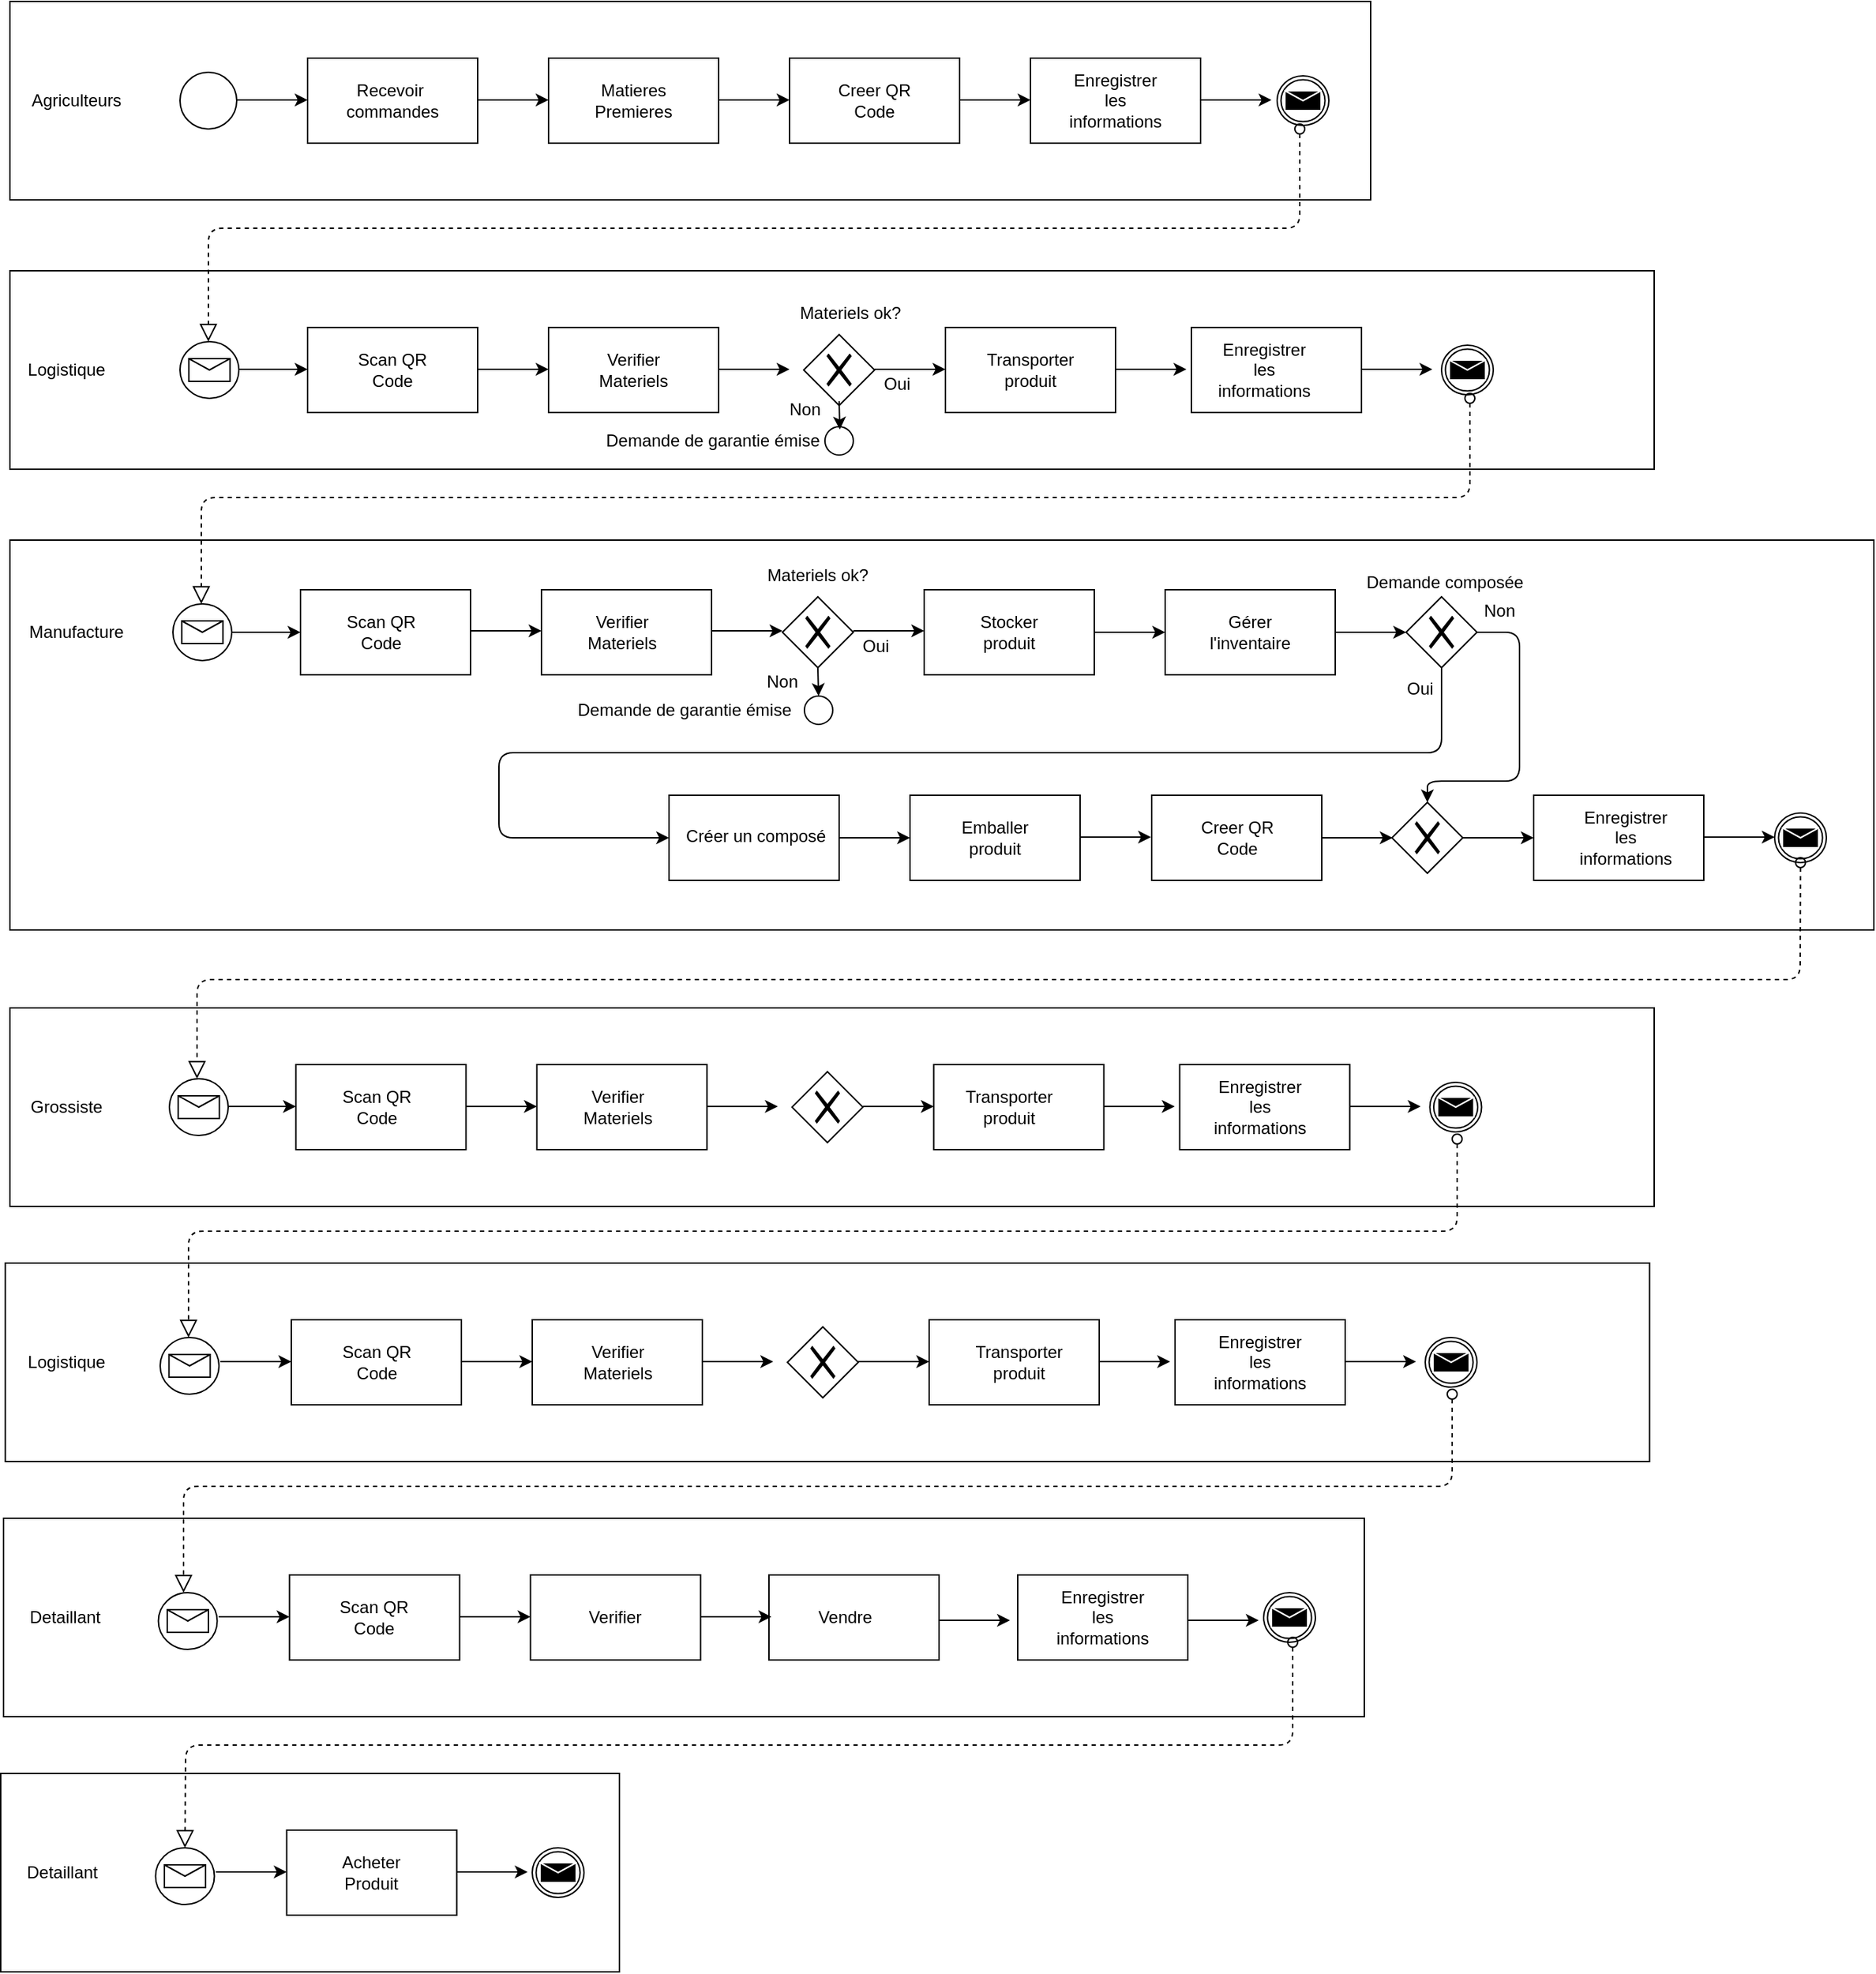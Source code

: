 <mxfile version="12.9.13" type="github">
  <diagram id="81X1mQ6UX0WzqLGWzquK" name="Page-1">
    <mxGraphModel dx="2346" dy="744" grid="1" gridSize="10" guides="1" tooltips="1" connect="1" arrows="1" fold="1" page="1" pageScale="1" pageWidth="827" pageHeight="1169" math="0" shadow="0">
      <root>
        <mxCell id="0" />
        <mxCell id="1" parent="0" />
        <mxCell id="CH9dBk8qKm8a6aNsmR89-1" value="" style="rounded=0;whiteSpace=wrap;html=1;" vertex="1" parent="1">
          <mxGeometry x="-480" y="110" width="960" height="140" as="geometry" />
        </mxCell>
        <mxCell id="CH9dBk8qKm8a6aNsmR89-2" value="" style="ellipse;whiteSpace=wrap;html=1;aspect=fixed;" vertex="1" parent="1">
          <mxGeometry x="-360" y="160" width="40" height="40" as="geometry" />
        </mxCell>
        <mxCell id="CH9dBk8qKm8a6aNsmR89-3" value="" style="rounded=0;whiteSpace=wrap;html=1;" vertex="1" parent="1">
          <mxGeometry x="-270" y="150" width="120" height="60" as="geometry" />
        </mxCell>
        <mxCell id="CH9dBk8qKm8a6aNsmR89-4" value="" style="rounded=0;whiteSpace=wrap;html=1;" vertex="1" parent="1">
          <mxGeometry x="-100" y="150" width="120" height="60" as="geometry" />
        </mxCell>
        <mxCell id="CH9dBk8qKm8a6aNsmR89-5" value="" style="rounded=0;whiteSpace=wrap;html=1;" vertex="1" parent="1">
          <mxGeometry x="70" y="150" width="120" height="60" as="geometry" />
        </mxCell>
        <mxCell id="CH9dBk8qKm8a6aNsmR89-6" value="" style="rounded=0;whiteSpace=wrap;html=1;" vertex="1" parent="1">
          <mxGeometry x="240" y="150" width="120" height="60" as="geometry" />
        </mxCell>
        <mxCell id="CH9dBk8qKm8a6aNsmR89-7" value="" style="shape=mxgraph.bpmn.shape;html=1;verticalLabelPosition=bottom;labelBackgroundColor=#ffffff;verticalAlign=top;align=center;perimeter=ellipsePerimeter;outlineConnect=0;outline=throwing;symbol=message;" vertex="1" parent="1">
          <mxGeometry x="414" y="162.5" width="36.5" height="35" as="geometry" />
        </mxCell>
        <mxCell id="CH9dBk8qKm8a6aNsmR89-8" value="" style="endArrow=classic;html=1;entryX=0;entryY=0.5;entryDx=0;entryDy=0;" edge="1" parent="1">
          <mxGeometry width="50" height="50" relative="1" as="geometry">
            <mxPoint x="-320" y="179.5" as="sourcePoint" />
            <mxPoint x="-270" y="179.5" as="targetPoint" />
          </mxGeometry>
        </mxCell>
        <mxCell id="CH9dBk8qKm8a6aNsmR89-9" value="" style="endArrow=classic;html=1;entryX=0;entryY=0.5;entryDx=0;entryDy=0;" edge="1" parent="1">
          <mxGeometry width="50" height="50" relative="1" as="geometry">
            <mxPoint x="-150" y="179.5" as="sourcePoint" />
            <mxPoint x="-100" y="179.5" as="targetPoint" />
          </mxGeometry>
        </mxCell>
        <mxCell id="CH9dBk8qKm8a6aNsmR89-10" value="" style="endArrow=classic;html=1;entryX=0;entryY=0.5;entryDx=0;entryDy=0;" edge="1" parent="1">
          <mxGeometry width="50" height="50" relative="1" as="geometry">
            <mxPoint x="20" y="179.5" as="sourcePoint" />
            <mxPoint x="70" y="179.5" as="targetPoint" />
          </mxGeometry>
        </mxCell>
        <mxCell id="CH9dBk8qKm8a6aNsmR89-12" value="" style="endArrow=classic;html=1;entryX=0;entryY=0.5;entryDx=0;entryDy=0;" edge="1" parent="1">
          <mxGeometry width="50" height="50" relative="1" as="geometry">
            <mxPoint x="190" y="179.5" as="sourcePoint" />
            <mxPoint x="240" y="179.5" as="targetPoint" />
          </mxGeometry>
        </mxCell>
        <mxCell id="CH9dBk8qKm8a6aNsmR89-13" value="" style="endArrow=classic;html=1;entryX=0;entryY=0.5;entryDx=0;entryDy=0;" edge="1" parent="1">
          <mxGeometry width="50" height="50" relative="1" as="geometry">
            <mxPoint x="360" y="179.5" as="sourcePoint" />
            <mxPoint x="410" y="179.5" as="targetPoint" />
          </mxGeometry>
        </mxCell>
        <mxCell id="CH9dBk8qKm8a6aNsmR89-16" value="" style="rounded=0;whiteSpace=wrap;html=1;" vertex="1" parent="1">
          <mxGeometry x="-480" y="300" width="1160" height="140" as="geometry" />
        </mxCell>
        <mxCell id="CH9dBk8qKm8a6aNsmR89-18" value="" style="rounded=0;whiteSpace=wrap;html=1;" vertex="1" parent="1">
          <mxGeometry x="-270" y="340" width="120" height="60" as="geometry" />
        </mxCell>
        <mxCell id="CH9dBk8qKm8a6aNsmR89-19" value="" style="rounded=0;whiteSpace=wrap;html=1;" vertex="1" parent="1">
          <mxGeometry x="-100" y="340" width="120" height="60" as="geometry" />
        </mxCell>
        <mxCell id="CH9dBk8qKm8a6aNsmR89-20" value="" style="rounded=0;whiteSpace=wrap;html=1;" vertex="1" parent="1">
          <mxGeometry x="180" y="340" width="120" height="60" as="geometry" />
        </mxCell>
        <mxCell id="CH9dBk8qKm8a6aNsmR89-21" value="" style="rounded=0;whiteSpace=wrap;html=1;" vertex="1" parent="1">
          <mxGeometry x="353.5" y="340" width="120" height="60" as="geometry" />
        </mxCell>
        <mxCell id="CH9dBk8qKm8a6aNsmR89-22" value="" style="shape=mxgraph.bpmn.shape;html=1;verticalLabelPosition=bottom;labelBackgroundColor=#ffffff;verticalAlign=top;align=center;perimeter=ellipsePerimeter;outlineConnect=0;outline=throwing;symbol=message;" vertex="1" parent="1">
          <mxGeometry x="530" y="352.5" width="36.5" height="35" as="geometry" />
        </mxCell>
        <mxCell id="CH9dBk8qKm8a6aNsmR89-23" value="" style="endArrow=classic;html=1;entryX=0;entryY=0.5;entryDx=0;entryDy=0;" edge="1" parent="1">
          <mxGeometry width="50" height="50" relative="1" as="geometry">
            <mxPoint x="-320" y="369.5" as="sourcePoint" />
            <mxPoint x="-270" y="369.5" as="targetPoint" />
          </mxGeometry>
        </mxCell>
        <mxCell id="CH9dBk8qKm8a6aNsmR89-24" value="" style="endArrow=classic;html=1;entryX=0;entryY=0.5;entryDx=0;entryDy=0;" edge="1" parent="1">
          <mxGeometry width="50" height="50" relative="1" as="geometry">
            <mxPoint x="-150" y="369.5" as="sourcePoint" />
            <mxPoint x="-100" y="369.5" as="targetPoint" />
          </mxGeometry>
        </mxCell>
        <mxCell id="CH9dBk8qKm8a6aNsmR89-25" value="" style="endArrow=classic;html=1;entryX=0;entryY=0.5;entryDx=0;entryDy=0;" edge="1" parent="1">
          <mxGeometry width="50" height="50" relative="1" as="geometry">
            <mxPoint x="20" y="369.5" as="sourcePoint" />
            <mxPoint x="70" y="369.5" as="targetPoint" />
          </mxGeometry>
        </mxCell>
        <mxCell id="CH9dBk8qKm8a6aNsmR89-26" value="" style="endArrow=classic;html=1;entryX=0;entryY=0.5;entryDx=0;entryDy=0;" edge="1" parent="1">
          <mxGeometry width="50" height="50" relative="1" as="geometry">
            <mxPoint x="130" y="369.5" as="sourcePoint" />
            <mxPoint x="180" y="369.5" as="targetPoint" />
          </mxGeometry>
        </mxCell>
        <mxCell id="CH9dBk8qKm8a6aNsmR89-27" value="" style="endArrow=classic;html=1;entryX=0;entryY=0.5;entryDx=0;entryDy=0;" edge="1" parent="1">
          <mxGeometry width="50" height="50" relative="1" as="geometry">
            <mxPoint x="300" y="369.5" as="sourcePoint" />
            <mxPoint x="350" y="369.5" as="targetPoint" />
          </mxGeometry>
        </mxCell>
        <mxCell id="CH9dBk8qKm8a6aNsmR89-29" value="" style="shape=mxgraph.bpmn.shape;html=1;verticalLabelPosition=bottom;labelBackgroundColor=#ffffff;verticalAlign=top;align=center;perimeter=rhombusPerimeter;background=gateway;outlineConnect=0;outline=none;symbol=exclusiveGw;" vertex="1" parent="1">
          <mxGeometry x="80" y="345" width="50" height="50" as="geometry" />
        </mxCell>
        <mxCell id="CH9dBk8qKm8a6aNsmR89-30" value="" style="endArrow=classic;html=1;entryX=0;entryY=0.5;entryDx=0;entryDy=0;" edge="1" parent="1">
          <mxGeometry width="50" height="50" relative="1" as="geometry">
            <mxPoint x="473.5" y="369.5" as="sourcePoint" />
            <mxPoint x="523.5" y="369.5" as="targetPoint" />
          </mxGeometry>
        </mxCell>
        <mxCell id="CH9dBk8qKm8a6aNsmR89-31" value="" style="startArrow=oval;startFill=0;startSize=7;endArrow=block;endFill=0;endSize=10;dashed=1;html=1;entryX=0.5;entryY=0;entryDx=0;entryDy=0;" edge="1" parent="1">
          <mxGeometry width="100" relative="1" as="geometry">
            <mxPoint x="430" y="200" as="sourcePoint" />
            <mxPoint x="-340" y="350" as="targetPoint" />
            <Array as="points">
              <mxPoint x="430" y="270" />
              <mxPoint x="-340" y="270" />
            </Array>
          </mxGeometry>
        </mxCell>
        <mxCell id="CH9dBk8qKm8a6aNsmR89-33" value="" style="rounded=0;whiteSpace=wrap;html=1;" vertex="1" parent="1">
          <mxGeometry x="-480" y="490" width="1315" height="275" as="geometry" />
        </mxCell>
        <mxCell id="CH9dBk8qKm8a6aNsmR89-34" value="" style="startArrow=oval;startFill=0;startSize=7;endArrow=block;endFill=0;endSize=10;dashed=1;html=1;entryX=0.5;entryY=0;entryDx=0;entryDy=0;" edge="1" parent="1">
          <mxGeometry width="100" relative="1" as="geometry">
            <mxPoint x="550" y="390" as="sourcePoint" />
            <mxPoint x="-345" y="535" as="targetPoint" />
            <Array as="points">
              <mxPoint x="550" y="460" />
              <mxPoint x="-345" y="460" />
            </Array>
          </mxGeometry>
        </mxCell>
        <mxCell id="CH9dBk8qKm8a6aNsmR89-36" value="" style="endArrow=classic;html=1;entryX=0;entryY=0.5;entryDx=0;entryDy=0;" edge="1" parent="1">
          <mxGeometry width="50" height="50" relative="1" as="geometry">
            <mxPoint x="-325" y="555" as="sourcePoint" />
            <mxPoint x="-275" y="555" as="targetPoint" />
          </mxGeometry>
        </mxCell>
        <mxCell id="CH9dBk8qKm8a6aNsmR89-37" value="" style="rounded=0;whiteSpace=wrap;html=1;" vertex="1" parent="1">
          <mxGeometry x="-275" y="525" width="120" height="60" as="geometry" />
        </mxCell>
        <mxCell id="CH9dBk8qKm8a6aNsmR89-38" value="" style="rounded=0;whiteSpace=wrap;html=1;" vertex="1" parent="1">
          <mxGeometry x="-105" y="525" width="120" height="60" as="geometry" />
        </mxCell>
        <mxCell id="CH9dBk8qKm8a6aNsmR89-39" value="" style="endArrow=classic;html=1;entryX=0;entryY=0.5;entryDx=0;entryDy=0;" edge="1" parent="1">
          <mxGeometry width="50" height="50" relative="1" as="geometry">
            <mxPoint x="-155" y="554" as="sourcePoint" />
            <mxPoint x="-105" y="554" as="targetPoint" />
          </mxGeometry>
        </mxCell>
        <mxCell id="CH9dBk8qKm8a6aNsmR89-40" value="" style="endArrow=classic;html=1;entryX=0;entryY=0.5;entryDx=0;entryDy=0;" edge="1" parent="1">
          <mxGeometry width="50" height="50" relative="1" as="geometry">
            <mxPoint x="15" y="554" as="sourcePoint" />
            <mxPoint x="65" y="554" as="targetPoint" />
          </mxGeometry>
        </mxCell>
        <mxCell id="CH9dBk8qKm8a6aNsmR89-41" value="" style="shape=mxgraph.bpmn.shape;html=1;verticalLabelPosition=bottom;labelBackgroundColor=#ffffff;verticalAlign=top;align=center;perimeter=rhombusPerimeter;background=gateway;outlineConnect=0;outline=none;symbol=exclusiveGw;" vertex="1" parent="1">
          <mxGeometry x="65" y="530" width="50" height="50" as="geometry" />
        </mxCell>
        <mxCell id="CH9dBk8qKm8a6aNsmR89-42" value="" style="endArrow=classic;html=1;entryX=0;entryY=0.5;entryDx=0;entryDy=0;" edge="1" parent="1">
          <mxGeometry width="50" height="50" relative="1" as="geometry">
            <mxPoint x="115" y="554" as="sourcePoint" />
            <mxPoint x="165" y="554" as="targetPoint" />
          </mxGeometry>
        </mxCell>
        <mxCell id="CH9dBk8qKm8a6aNsmR89-43" value="" style="rounded=0;whiteSpace=wrap;html=1;" vertex="1" parent="1">
          <mxGeometry x="165" y="525" width="120" height="60" as="geometry" />
        </mxCell>
        <mxCell id="CH9dBk8qKm8a6aNsmR89-44" value="" style="rounded=0;whiteSpace=wrap;html=1;" vertex="1" parent="1">
          <mxGeometry x="335" y="525" width="120" height="60" as="geometry" />
        </mxCell>
        <mxCell id="CH9dBk8qKm8a6aNsmR89-45" value="" style="endArrow=classic;html=1;entryX=0;entryY=0.5;entryDx=0;entryDy=0;" edge="1" parent="1">
          <mxGeometry width="50" height="50" relative="1" as="geometry">
            <mxPoint x="285" y="555" as="sourcePoint" />
            <mxPoint x="335" y="555" as="targetPoint" />
          </mxGeometry>
        </mxCell>
        <mxCell id="CH9dBk8qKm8a6aNsmR89-46" value="" style="shape=mxgraph.bpmn.shape;html=1;verticalLabelPosition=bottom;labelBackgroundColor=#ffffff;verticalAlign=top;align=center;perimeter=rhombusPerimeter;background=gateway;outlineConnect=0;outline=none;symbol=exclusiveGw;" vertex="1" parent="1">
          <mxGeometry x="505" y="530" width="50" height="50" as="geometry" />
        </mxCell>
        <mxCell id="CH9dBk8qKm8a6aNsmR89-47" value="" style="endArrow=classic;html=1;entryX=0;entryY=0.5;entryDx=0;entryDy=0;" edge="1" parent="1">
          <mxGeometry width="50" height="50" relative="1" as="geometry">
            <mxPoint x="455" y="555" as="sourcePoint" />
            <mxPoint x="505" y="555" as="targetPoint" />
          </mxGeometry>
        </mxCell>
        <mxCell id="CH9dBk8qKm8a6aNsmR89-48" value="" style="rounded=0;whiteSpace=wrap;html=1;" vertex="1" parent="1">
          <mxGeometry x="-15" y="670" width="120" height="60" as="geometry" />
        </mxCell>
        <mxCell id="CH9dBk8qKm8a6aNsmR89-49" value="" style="rounded=0;whiteSpace=wrap;html=1;" vertex="1" parent="1">
          <mxGeometry x="155" y="670" width="120" height="60" as="geometry" />
        </mxCell>
        <mxCell id="CH9dBk8qKm8a6aNsmR89-50" value="" style="rounded=0;whiteSpace=wrap;html=1;" vertex="1" parent="1">
          <mxGeometry x="325.5" y="670" width="120" height="60" as="geometry" />
        </mxCell>
        <mxCell id="CH9dBk8qKm8a6aNsmR89-51" value="" style="shape=mxgraph.bpmn.shape;html=1;verticalLabelPosition=bottom;labelBackgroundColor=#ffffff;verticalAlign=top;align=center;perimeter=rhombusPerimeter;background=gateway;outlineConnect=0;outline=none;symbol=exclusiveGw;" vertex="1" parent="1">
          <mxGeometry x="495" y="675" width="50" height="50" as="geometry" />
        </mxCell>
        <mxCell id="CH9dBk8qKm8a6aNsmR89-52" value="" style="endArrow=classic;html=1;entryX=0;entryY=0.5;entryDx=0;entryDy=0;" edge="1" parent="1">
          <mxGeometry width="50" height="50" relative="1" as="geometry">
            <mxPoint x="105" y="700" as="sourcePoint" />
            <mxPoint x="155" y="700" as="targetPoint" />
          </mxGeometry>
        </mxCell>
        <mxCell id="CH9dBk8qKm8a6aNsmR89-53" value="" style="endArrow=classic;html=1;entryX=0;entryY=0.5;entryDx=0;entryDy=0;" edge="1" parent="1">
          <mxGeometry width="50" height="50" relative="1" as="geometry">
            <mxPoint x="275" y="699.5" as="sourcePoint" />
            <mxPoint x="325" y="699.5" as="targetPoint" />
          </mxGeometry>
        </mxCell>
        <mxCell id="CH9dBk8qKm8a6aNsmR89-54" value="" style="endArrow=classic;html=1;entryX=0;entryY=0.5;entryDx=0;entryDy=0;" edge="1" parent="1">
          <mxGeometry width="50" height="50" relative="1" as="geometry">
            <mxPoint x="445.5" y="700" as="sourcePoint" />
            <mxPoint x="495.5" y="700" as="targetPoint" />
          </mxGeometry>
        </mxCell>
        <mxCell id="CH9dBk8qKm8a6aNsmR89-55" value="" style="endArrow=classic;html=1;entryX=0;entryY=0.5;entryDx=0;entryDy=0;" edge="1" parent="1">
          <mxGeometry width="50" height="50" relative="1" as="geometry">
            <mxPoint x="545" y="700" as="sourcePoint" />
            <mxPoint x="595" y="700" as="targetPoint" />
          </mxGeometry>
        </mxCell>
        <mxCell id="CH9dBk8qKm8a6aNsmR89-56" value="" style="rounded=0;whiteSpace=wrap;html=1;" vertex="1" parent="1">
          <mxGeometry x="595" y="670" width="120" height="60" as="geometry" />
        </mxCell>
        <mxCell id="CH9dBk8qKm8a6aNsmR89-57" value="" style="shape=mxgraph.bpmn.shape;html=1;verticalLabelPosition=bottom;labelBackgroundColor=#ffffff;verticalAlign=top;align=center;perimeter=ellipsePerimeter;outlineConnect=0;outline=throwing;symbol=message;" vertex="1" parent="1">
          <mxGeometry x="765" y="682.5" width="36.5" height="35" as="geometry" />
        </mxCell>
        <mxCell id="CH9dBk8qKm8a6aNsmR89-61" value="" style="endArrow=classic;html=1;entryX=0;entryY=0.5;entryDx=0;entryDy=0;" edge="1" parent="1">
          <mxGeometry width="50" height="50" relative="1" as="geometry">
            <mxPoint x="715" y="699.5" as="sourcePoint" />
            <mxPoint x="765" y="699.5" as="targetPoint" />
          </mxGeometry>
        </mxCell>
        <mxCell id="CH9dBk8qKm8a6aNsmR89-63" value="" style="endArrow=classic;html=1;exitX=0.5;exitY=1;exitDx=0;exitDy=0;entryX=0;entryY=0.5;entryDx=0;entryDy=0;" edge="1" parent="1" source="CH9dBk8qKm8a6aNsmR89-46" target="CH9dBk8qKm8a6aNsmR89-48">
          <mxGeometry width="50" height="50" relative="1" as="geometry">
            <mxPoint x="235" y="652.5" as="sourcePoint" />
            <mxPoint x="285" y="602.5" as="targetPoint" />
            <Array as="points">
              <mxPoint x="530" y="640" />
              <mxPoint x="-135" y="640" />
              <mxPoint x="-135" y="700" />
            </Array>
          </mxGeometry>
        </mxCell>
        <mxCell id="CH9dBk8qKm8a6aNsmR89-64" value="" style="endArrow=classic;html=1;entryX=0.5;entryY=0;entryDx=0;entryDy=0;" edge="1" parent="1" target="CH9dBk8qKm8a6aNsmR89-51">
          <mxGeometry width="50" height="50" relative="1" as="geometry">
            <mxPoint x="555" y="555" as="sourcePoint" />
            <mxPoint x="605" y="505" as="targetPoint" />
            <Array as="points">
              <mxPoint x="585" y="555" />
              <mxPoint x="585" y="660" />
              <mxPoint x="520" y="660" />
            </Array>
          </mxGeometry>
        </mxCell>
        <mxCell id="CH9dBk8qKm8a6aNsmR89-79" value="" style="rounded=0;whiteSpace=wrap;html=1;" vertex="1" parent="1">
          <mxGeometry x="-480" y="820" width="1160" height="140" as="geometry" />
        </mxCell>
        <mxCell id="CH9dBk8qKm8a6aNsmR89-108" style="edgeStyle=orthogonalEdgeStyle;rounded=0;orthogonalLoop=1;jettySize=auto;html=1;" edge="1" parent="1">
          <mxGeometry relative="1" as="geometry">
            <mxPoint x="-348.25" y="870" as="targetPoint" />
            <mxPoint x="-348.25" y="870" as="sourcePoint" />
          </mxGeometry>
        </mxCell>
        <mxCell id="CH9dBk8qKm8a6aNsmR89-81" value="" style="rounded=0;whiteSpace=wrap;html=1;" vertex="1" parent="1">
          <mxGeometry x="-278.25" y="860" width="120" height="60" as="geometry" />
        </mxCell>
        <mxCell id="CH9dBk8qKm8a6aNsmR89-82" value="" style="rounded=0;whiteSpace=wrap;html=1;" vertex="1" parent="1">
          <mxGeometry x="-108.25" y="860" width="120" height="60" as="geometry" />
        </mxCell>
        <mxCell id="CH9dBk8qKm8a6aNsmR89-83" value="" style="rounded=0;whiteSpace=wrap;html=1;" vertex="1" parent="1">
          <mxGeometry x="171.75" y="860" width="120" height="60" as="geometry" />
        </mxCell>
        <mxCell id="CH9dBk8qKm8a6aNsmR89-84" value="" style="rounded=0;whiteSpace=wrap;html=1;" vertex="1" parent="1">
          <mxGeometry x="345.25" y="860" width="120" height="60" as="geometry" />
        </mxCell>
        <mxCell id="CH9dBk8qKm8a6aNsmR89-85" value="" style="shape=mxgraph.bpmn.shape;html=1;verticalLabelPosition=bottom;labelBackgroundColor=#ffffff;verticalAlign=top;align=center;perimeter=ellipsePerimeter;outlineConnect=0;outline=throwing;symbol=message;" vertex="1" parent="1">
          <mxGeometry x="521.75" y="872.5" width="36.5" height="35" as="geometry" />
        </mxCell>
        <mxCell id="CH9dBk8qKm8a6aNsmR89-86" value="" style="endArrow=classic;html=1;entryX=0;entryY=0.5;entryDx=0;entryDy=0;" edge="1" parent="1">
          <mxGeometry width="50" height="50" relative="1" as="geometry">
            <mxPoint x="-328.25" y="889.5" as="sourcePoint" />
            <mxPoint x="-278.25" y="889.5" as="targetPoint" />
          </mxGeometry>
        </mxCell>
        <mxCell id="CH9dBk8qKm8a6aNsmR89-87" value="" style="endArrow=classic;html=1;entryX=0;entryY=0.5;entryDx=0;entryDy=0;" edge="1" parent="1">
          <mxGeometry width="50" height="50" relative="1" as="geometry">
            <mxPoint x="-158.25" y="889.5" as="sourcePoint" />
            <mxPoint x="-108.25" y="889.5" as="targetPoint" />
          </mxGeometry>
        </mxCell>
        <mxCell id="CH9dBk8qKm8a6aNsmR89-88" value="" style="endArrow=classic;html=1;entryX=0;entryY=0.5;entryDx=0;entryDy=0;" edge="1" parent="1">
          <mxGeometry width="50" height="50" relative="1" as="geometry">
            <mxPoint x="11.75" y="889.5" as="sourcePoint" />
            <mxPoint x="61.75" y="889.5" as="targetPoint" />
          </mxGeometry>
        </mxCell>
        <mxCell id="CH9dBk8qKm8a6aNsmR89-89" value="" style="endArrow=classic;html=1;entryX=0;entryY=0.5;entryDx=0;entryDy=0;" edge="1" parent="1">
          <mxGeometry width="50" height="50" relative="1" as="geometry">
            <mxPoint x="121.75" y="889.5" as="sourcePoint" />
            <mxPoint x="171.75" y="889.5" as="targetPoint" />
          </mxGeometry>
        </mxCell>
        <mxCell id="CH9dBk8qKm8a6aNsmR89-90" value="" style="endArrow=classic;html=1;entryX=0;entryY=0.5;entryDx=0;entryDy=0;" edge="1" parent="1">
          <mxGeometry width="50" height="50" relative="1" as="geometry">
            <mxPoint x="291.75" y="889.5" as="sourcePoint" />
            <mxPoint x="341.75" y="889.5" as="targetPoint" />
          </mxGeometry>
        </mxCell>
        <mxCell id="CH9dBk8qKm8a6aNsmR89-91" value="" style="shape=mxgraph.bpmn.shape;html=1;verticalLabelPosition=bottom;labelBackgroundColor=#ffffff;verticalAlign=top;align=center;perimeter=rhombusPerimeter;background=gateway;outlineConnect=0;outline=none;symbol=exclusiveGw;" vertex="1" parent="1">
          <mxGeometry x="71.75" y="865" width="50" height="50" as="geometry" />
        </mxCell>
        <mxCell id="CH9dBk8qKm8a6aNsmR89-92" value="" style="endArrow=classic;html=1;entryX=0;entryY=0.5;entryDx=0;entryDy=0;" edge="1" parent="1">
          <mxGeometry width="50" height="50" relative="1" as="geometry">
            <mxPoint x="465.25" y="889.5" as="sourcePoint" />
            <mxPoint x="515.25" y="889.5" as="targetPoint" />
          </mxGeometry>
        </mxCell>
        <mxCell id="CH9dBk8qKm8a6aNsmR89-93" value="" style="startArrow=oval;startFill=0;startSize=7;endArrow=block;endFill=0;endSize=10;dashed=1;html=1;exitX=0.5;exitY=1;exitDx=0;exitDy=0;" edge="1" parent="1" source="CH9dBk8qKm8a6aNsmR89-57">
          <mxGeometry width="100" relative="1" as="geometry">
            <mxPoint x="790" y="747.5" as="sourcePoint" />
            <mxPoint x="-348" y="870" as="targetPoint" />
            <Array as="points">
              <mxPoint x="783" y="800" />
              <mxPoint x="-348" y="800" />
            </Array>
          </mxGeometry>
        </mxCell>
        <mxCell id="CH9dBk8qKm8a6aNsmR89-94" value="" style="rounded=0;whiteSpace=wrap;html=1;" vertex="1" parent="1">
          <mxGeometry x="-483.25" y="1000" width="1160" height="140" as="geometry" />
        </mxCell>
        <mxCell id="CH9dBk8qKm8a6aNsmR89-96" value="" style="rounded=0;whiteSpace=wrap;html=1;" vertex="1" parent="1">
          <mxGeometry x="-281.5" y="1040" width="120" height="60" as="geometry" />
        </mxCell>
        <mxCell id="CH9dBk8qKm8a6aNsmR89-97" value="" style="rounded=0;whiteSpace=wrap;html=1;" vertex="1" parent="1">
          <mxGeometry x="-111.5" y="1040" width="120" height="60" as="geometry" />
        </mxCell>
        <mxCell id="CH9dBk8qKm8a6aNsmR89-98" value="" style="rounded=0;whiteSpace=wrap;html=1;" vertex="1" parent="1">
          <mxGeometry x="168.5" y="1040" width="120" height="60" as="geometry" />
        </mxCell>
        <mxCell id="CH9dBk8qKm8a6aNsmR89-99" value="" style="rounded=0;whiteSpace=wrap;html=1;" vertex="1" parent="1">
          <mxGeometry x="342" y="1040" width="120" height="60" as="geometry" />
        </mxCell>
        <mxCell id="CH9dBk8qKm8a6aNsmR89-100" value="" style="shape=mxgraph.bpmn.shape;html=1;verticalLabelPosition=bottom;labelBackgroundColor=#ffffff;verticalAlign=top;align=center;perimeter=ellipsePerimeter;outlineConnect=0;outline=throwing;symbol=message;" vertex="1" parent="1">
          <mxGeometry x="518.5" y="1052.5" width="36.5" height="35" as="geometry" />
        </mxCell>
        <mxCell id="CH9dBk8qKm8a6aNsmR89-101" value="" style="endArrow=classic;html=1;entryX=0;entryY=0.5;entryDx=0;entryDy=0;" edge="1" parent="1">
          <mxGeometry width="50" height="50" relative="1" as="geometry">
            <mxPoint x="-331.5" y="1069.5" as="sourcePoint" />
            <mxPoint x="-281.5" y="1069.5" as="targetPoint" />
          </mxGeometry>
        </mxCell>
        <mxCell id="CH9dBk8qKm8a6aNsmR89-102" value="" style="endArrow=classic;html=1;entryX=0;entryY=0.5;entryDx=0;entryDy=0;" edge="1" parent="1">
          <mxGeometry width="50" height="50" relative="1" as="geometry">
            <mxPoint x="-161.5" y="1069.5" as="sourcePoint" />
            <mxPoint x="-111.5" y="1069.5" as="targetPoint" />
          </mxGeometry>
        </mxCell>
        <mxCell id="CH9dBk8qKm8a6aNsmR89-103" value="" style="endArrow=classic;html=1;entryX=0;entryY=0.5;entryDx=0;entryDy=0;" edge="1" parent="1">
          <mxGeometry width="50" height="50" relative="1" as="geometry">
            <mxPoint x="8.5" y="1069.5" as="sourcePoint" />
            <mxPoint x="58.5" y="1069.5" as="targetPoint" />
          </mxGeometry>
        </mxCell>
        <mxCell id="CH9dBk8qKm8a6aNsmR89-104" value="" style="endArrow=classic;html=1;entryX=0;entryY=0.5;entryDx=0;entryDy=0;" edge="1" parent="1">
          <mxGeometry width="50" height="50" relative="1" as="geometry">
            <mxPoint x="118.5" y="1069.5" as="sourcePoint" />
            <mxPoint x="168.5" y="1069.5" as="targetPoint" />
          </mxGeometry>
        </mxCell>
        <mxCell id="CH9dBk8qKm8a6aNsmR89-105" value="" style="endArrow=classic;html=1;entryX=0;entryY=0.5;entryDx=0;entryDy=0;" edge="1" parent="1">
          <mxGeometry width="50" height="50" relative="1" as="geometry">
            <mxPoint x="288.5" y="1069.5" as="sourcePoint" />
            <mxPoint x="338.5" y="1069.5" as="targetPoint" />
          </mxGeometry>
        </mxCell>
        <mxCell id="CH9dBk8qKm8a6aNsmR89-106" value="" style="shape=mxgraph.bpmn.shape;html=1;verticalLabelPosition=bottom;labelBackgroundColor=#ffffff;verticalAlign=top;align=center;perimeter=rhombusPerimeter;background=gateway;outlineConnect=0;outline=none;symbol=exclusiveGw;" vertex="1" parent="1">
          <mxGeometry x="68.5" y="1045" width="50" height="50" as="geometry" />
        </mxCell>
        <mxCell id="CH9dBk8qKm8a6aNsmR89-107" value="" style="endArrow=classic;html=1;entryX=0;entryY=0.5;entryDx=0;entryDy=0;" edge="1" parent="1">
          <mxGeometry width="50" height="50" relative="1" as="geometry">
            <mxPoint x="462" y="1069.5" as="sourcePoint" />
            <mxPoint x="512" y="1069.5" as="targetPoint" />
          </mxGeometry>
        </mxCell>
        <mxCell id="CH9dBk8qKm8a6aNsmR89-109" value="" style="startArrow=oval;startFill=0;startSize=7;endArrow=block;endFill=0;endSize=10;dashed=1;html=1;entryX=0.5;entryY=0;entryDx=0;entryDy=0;" edge="1" parent="1">
          <mxGeometry width="100" relative="1" as="geometry">
            <mxPoint x="541" y="912.5" as="sourcePoint" />
            <mxPoint x="-354" y="1052.5" as="targetPoint" />
            <Array as="points">
              <mxPoint x="541" y="977.5" />
              <mxPoint x="-354" y="977.5" />
            </Array>
          </mxGeometry>
        </mxCell>
        <mxCell id="CH9dBk8qKm8a6aNsmR89-110" value="Recevoir&amp;nbsp; commandes" style="text;html=1;strokeColor=none;fillColor=none;align=center;verticalAlign=middle;whiteSpace=wrap;rounded=0;" vertex="1" parent="1">
          <mxGeometry x="-230" y="170" width="40" height="20" as="geometry" />
        </mxCell>
        <mxCell id="CH9dBk8qKm8a6aNsmR89-112" value="Matieres Premieres" style="text;html=1;strokeColor=none;fillColor=none;align=center;verticalAlign=middle;whiteSpace=wrap;rounded=0;" vertex="1" parent="1">
          <mxGeometry x="-60" y="170" width="40" height="20" as="geometry" />
        </mxCell>
        <mxCell id="CH9dBk8qKm8a6aNsmR89-113" value="Creer QR Code" style="text;html=1;strokeColor=none;fillColor=none;align=center;verticalAlign=middle;whiteSpace=wrap;rounded=0;" vertex="1" parent="1">
          <mxGeometry x="100" y="170" width="60" height="20" as="geometry" />
        </mxCell>
        <mxCell id="CH9dBk8qKm8a6aNsmR89-114" value="Enregistrer les informations" style="text;html=1;strokeColor=none;fillColor=none;align=center;verticalAlign=middle;whiteSpace=wrap;rounded=0;" vertex="1" parent="1">
          <mxGeometry x="270" y="170" width="60" height="20" as="geometry" />
        </mxCell>
        <mxCell id="CH9dBk8qKm8a6aNsmR89-115" value="Agriculteurs" style="text;html=1;strokeColor=none;fillColor=none;align=center;verticalAlign=middle;whiteSpace=wrap;rounded=0;" vertex="1" parent="1">
          <mxGeometry x="-453" y="170" width="40" height="20" as="geometry" />
        </mxCell>
        <mxCell id="CH9dBk8qKm8a6aNsmR89-116" value="Logistique" style="text;html=1;strokeColor=none;fillColor=none;align=center;verticalAlign=middle;whiteSpace=wrap;rounded=0;" vertex="1" parent="1">
          <mxGeometry x="-460" y="360" width="40" height="20" as="geometry" />
        </mxCell>
        <mxCell id="CH9dBk8qKm8a6aNsmR89-117" value="Manufacture" style="text;html=1;strokeColor=none;fillColor=none;align=center;verticalAlign=middle;whiteSpace=wrap;rounded=0;" vertex="1" parent="1">
          <mxGeometry x="-453.5" y="545" width="40" height="20" as="geometry" />
        </mxCell>
        <mxCell id="CH9dBk8qKm8a6aNsmR89-118" value="Grossiste" style="text;html=1;strokeColor=none;fillColor=none;align=center;verticalAlign=middle;whiteSpace=wrap;rounded=0;" vertex="1" parent="1">
          <mxGeometry x="-460" y="880" width="40" height="20" as="geometry" />
        </mxCell>
        <mxCell id="CH9dBk8qKm8a6aNsmR89-119" value="Logistique" style="text;html=1;strokeColor=none;fillColor=none;align=center;verticalAlign=middle;whiteSpace=wrap;rounded=0;" vertex="1" parent="1">
          <mxGeometry x="-460" y="1060" width="40" height="20" as="geometry" />
        </mxCell>
        <mxCell id="CH9dBk8qKm8a6aNsmR89-120" value="Scan QR Code" style="text;html=1;strokeColor=none;fillColor=none;align=center;verticalAlign=middle;whiteSpace=wrap;rounded=0;" vertex="1" parent="1">
          <mxGeometry x="-240" y="360" width="60" height="20" as="geometry" />
        </mxCell>
        <mxCell id="CH9dBk8qKm8a6aNsmR89-121" value="Verifier Materiels" style="text;html=1;strokeColor=none;fillColor=none;align=center;verticalAlign=middle;whiteSpace=wrap;rounded=0;" vertex="1" parent="1">
          <mxGeometry x="-60" y="360" width="40" height="20" as="geometry" />
        </mxCell>
        <mxCell id="CH9dBk8qKm8a6aNsmR89-122" value="Transporter produit" style="text;html=1;strokeColor=none;fillColor=none;align=center;verticalAlign=middle;whiteSpace=wrap;rounded=0;" vertex="1" parent="1">
          <mxGeometry x="220" y="360" width="40" height="20" as="geometry" />
        </mxCell>
        <mxCell id="CH9dBk8qKm8a6aNsmR89-123" value="Enregistrer les informations" style="text;html=1;strokeColor=none;fillColor=none;align=center;verticalAlign=middle;whiteSpace=wrap;rounded=0;" vertex="1" parent="1">
          <mxGeometry x="375.25" y="360" width="60" height="20" as="geometry" />
        </mxCell>
        <mxCell id="CH9dBk8qKm8a6aNsmR89-124" value="Scan QR Code" style="text;html=1;strokeColor=none;fillColor=none;align=center;verticalAlign=middle;whiteSpace=wrap;rounded=0;" vertex="1" parent="1">
          <mxGeometry x="-248.25" y="545" width="60" height="20" as="geometry" />
        </mxCell>
        <mxCell id="CH9dBk8qKm8a6aNsmR89-125" value="Verifier Materiels" style="text;html=1;strokeColor=none;fillColor=none;align=center;verticalAlign=middle;whiteSpace=wrap;rounded=0;" vertex="1" parent="1">
          <mxGeometry x="-68.25" y="545" width="40" height="20" as="geometry" />
        </mxCell>
        <mxCell id="CH9dBk8qKm8a6aNsmR89-126" value="Creer QR Code" style="text;html=1;strokeColor=none;fillColor=none;align=center;verticalAlign=middle;whiteSpace=wrap;rounded=0;" vertex="1" parent="1">
          <mxGeometry x="355.5" y="690" width="60" height="20" as="geometry" />
        </mxCell>
        <mxCell id="CH9dBk8qKm8a6aNsmR89-127" value="Enregistrer les informations" style="text;html=1;strokeColor=none;fillColor=none;align=center;verticalAlign=middle;whiteSpace=wrap;rounded=0;" vertex="1" parent="1">
          <mxGeometry x="630" y="690" width="60" height="20" as="geometry" />
        </mxCell>
        <mxCell id="CH9dBk8qKm8a6aNsmR89-128" value="Créer un composé" style="text;whiteSpace=wrap;html=1;" vertex="1" parent="1">
          <mxGeometry x="-5" y="685" width="120" height="30" as="geometry" />
        </mxCell>
        <mxCell id="CH9dBk8qKm8a6aNsmR89-129" value="Gérer l&#39;inventaire" style="text;html=1;strokeColor=none;fillColor=none;align=center;verticalAlign=middle;whiteSpace=wrap;rounded=0;" vertex="1" parent="1">
          <mxGeometry x="365" y="545" width="60" height="20" as="geometry" />
        </mxCell>
        <mxCell id="CH9dBk8qKm8a6aNsmR89-130" value="Stocker produit" style="text;html=1;strokeColor=none;fillColor=none;align=center;verticalAlign=middle;whiteSpace=wrap;rounded=0;" vertex="1" parent="1">
          <mxGeometry x="195" y="545" width="60" height="20" as="geometry" />
        </mxCell>
        <mxCell id="CH9dBk8qKm8a6aNsmR89-131" value="Emballer produit" style="text;html=1;strokeColor=none;fillColor=none;align=center;verticalAlign=middle;whiteSpace=wrap;rounded=0;" vertex="1" parent="1">
          <mxGeometry x="185" y="690" width="60" height="20" as="geometry" />
        </mxCell>
        <mxCell id="CH9dBk8qKm8a6aNsmR89-132" value="Scan QR Code" style="text;html=1;strokeColor=none;fillColor=none;align=center;verticalAlign=middle;whiteSpace=wrap;rounded=0;" vertex="1" parent="1">
          <mxGeometry x="-251.5" y="880" width="60" height="20" as="geometry" />
        </mxCell>
        <mxCell id="CH9dBk8qKm8a6aNsmR89-133" value="Scan QR Code" style="text;html=1;strokeColor=none;fillColor=none;align=center;verticalAlign=middle;whiteSpace=wrap;rounded=0;" vertex="1" parent="1">
          <mxGeometry x="-251.5" y="1060" width="60" height="20" as="geometry" />
        </mxCell>
        <mxCell id="CH9dBk8qKm8a6aNsmR89-134" value="Verifier Materiels" style="text;html=1;strokeColor=none;fillColor=none;align=center;verticalAlign=middle;whiteSpace=wrap;rounded=0;" vertex="1" parent="1">
          <mxGeometry x="-71.5" y="880" width="40" height="20" as="geometry" />
        </mxCell>
        <mxCell id="CH9dBk8qKm8a6aNsmR89-135" value="Verifier Materiels" style="text;html=1;strokeColor=none;fillColor=none;align=center;verticalAlign=middle;whiteSpace=wrap;rounded=0;" vertex="1" parent="1">
          <mxGeometry x="-71.5" y="1060" width="40" height="20" as="geometry" />
        </mxCell>
        <mxCell id="CH9dBk8qKm8a6aNsmR89-136" value="Transporter produit" style="text;html=1;strokeColor=none;fillColor=none;align=center;verticalAlign=middle;whiteSpace=wrap;rounded=0;" vertex="1" parent="1">
          <mxGeometry x="205" y="880" width="40" height="20" as="geometry" />
        </mxCell>
        <mxCell id="CH9dBk8qKm8a6aNsmR89-137" value="Transporter produit" style="text;html=1;strokeColor=none;fillColor=none;align=center;verticalAlign=middle;whiteSpace=wrap;rounded=0;" vertex="1" parent="1">
          <mxGeometry x="211.75" y="1060" width="40" height="20" as="geometry" />
        </mxCell>
        <mxCell id="CH9dBk8qKm8a6aNsmR89-138" value="Enregistrer les informations" style="text;html=1;strokeColor=none;fillColor=none;align=center;verticalAlign=middle;whiteSpace=wrap;rounded=0;" vertex="1" parent="1">
          <mxGeometry x="372" y="880" width="60" height="20" as="geometry" />
        </mxCell>
        <mxCell id="CH9dBk8qKm8a6aNsmR89-139" value="Enregistrer les informations" style="text;html=1;strokeColor=none;fillColor=none;align=center;verticalAlign=middle;whiteSpace=wrap;rounded=0;" vertex="1" parent="1">
          <mxGeometry x="372" y="1060" width="60" height="20" as="geometry" />
        </mxCell>
        <mxCell id="CH9dBk8qKm8a6aNsmR89-140" value="" style="shape=mxgraph.bpmn.shape;html=1;verticalLabelPosition=bottom;labelBackgroundColor=#ffffff;verticalAlign=top;align=center;perimeter=ellipsePerimeter;outlineConnect=0;outline=standard;symbol=message;" vertex="1" parent="1">
          <mxGeometry x="-365" y="535" width="41.5" height="40" as="geometry" />
        </mxCell>
        <mxCell id="CH9dBk8qKm8a6aNsmR89-141" value="" style="shape=mxgraph.bpmn.shape;html=1;verticalLabelPosition=bottom;labelBackgroundColor=#ffffff;verticalAlign=top;align=center;perimeter=ellipsePerimeter;outlineConnect=0;outline=standard;symbol=message;" vertex="1" parent="1">
          <mxGeometry x="-360" y="350" width="41.5" height="40" as="geometry" />
        </mxCell>
        <mxCell id="CH9dBk8qKm8a6aNsmR89-142" value="" style="shape=mxgraph.bpmn.shape;html=1;verticalLabelPosition=bottom;labelBackgroundColor=#ffffff;verticalAlign=top;align=center;perimeter=ellipsePerimeter;outlineConnect=0;outline=standard;symbol=message;" vertex="1" parent="1">
          <mxGeometry x="-367.5" y="870" width="41.5" height="40" as="geometry" />
        </mxCell>
        <mxCell id="CH9dBk8qKm8a6aNsmR89-143" value="" style="shape=mxgraph.bpmn.shape;html=1;verticalLabelPosition=bottom;labelBackgroundColor=#ffffff;verticalAlign=top;align=center;perimeter=ellipsePerimeter;outlineConnect=0;outline=standard;symbol=message;" vertex="1" parent="1">
          <mxGeometry x="-374" y="1052.5" width="41.5" height="40" as="geometry" />
        </mxCell>
        <mxCell id="CH9dBk8qKm8a6aNsmR89-144" value="Materiels ok?" style="text;html=1;strokeColor=none;fillColor=none;align=center;verticalAlign=middle;whiteSpace=wrap;rounded=0;" vertex="1" parent="1">
          <mxGeometry x="49.25" y="505" width="81.5" height="20" as="geometry" />
        </mxCell>
        <mxCell id="CH9dBk8qKm8a6aNsmR89-146" value="Oui" style="text;html=1;strokeColor=none;fillColor=none;align=center;verticalAlign=middle;whiteSpace=wrap;rounded=0;" vertex="1" parent="1">
          <mxGeometry x="90.25" y="555" width="81.5" height="20" as="geometry" />
        </mxCell>
        <mxCell id="CH9dBk8qKm8a6aNsmR89-149" value="" style="endArrow=classic;html=1;entryX=0.5;entryY=0;entryDx=0;entryDy=0;exitX=0.5;exitY=1;exitDx=0;exitDy=0;" edge="1" parent="1" source="CH9dBk8qKm8a6aNsmR89-41" target="CH9dBk8qKm8a6aNsmR89-150">
          <mxGeometry width="50" height="50" relative="1" as="geometry">
            <mxPoint x="80.75" y="585" as="sourcePoint" />
            <mxPoint x="130.75" y="585" as="targetPoint" />
          </mxGeometry>
        </mxCell>
        <mxCell id="CH9dBk8qKm8a6aNsmR89-150" value="" style="ellipse;whiteSpace=wrap;html=1;aspect=fixed;" vertex="1" parent="1">
          <mxGeometry x="80.5" y="600" width="20" height="20" as="geometry" />
        </mxCell>
        <mxCell id="CH9dBk8qKm8a6aNsmR89-151" value="Non" style="text;html=1;strokeColor=none;fillColor=none;align=center;verticalAlign=middle;whiteSpace=wrap;rounded=0;" vertex="1" parent="1">
          <mxGeometry x="23.5" y="580" width="81.5" height="20" as="geometry" />
        </mxCell>
        <mxCell id="CH9dBk8qKm8a6aNsmR89-152" value="Oui" style="text;html=1;strokeColor=none;fillColor=none;align=center;verticalAlign=middle;whiteSpace=wrap;rounded=0;" vertex="1" parent="1">
          <mxGeometry x="473.5" y="585" width="81.5" height="20" as="geometry" />
        </mxCell>
        <mxCell id="CH9dBk8qKm8a6aNsmR89-153" value="Non" style="text;html=1;strokeColor=none;fillColor=none;align=center;verticalAlign=middle;whiteSpace=wrap;rounded=0;" vertex="1" parent="1">
          <mxGeometry x="530" y="530" width="81.5" height="20" as="geometry" />
        </mxCell>
        <mxCell id="CH9dBk8qKm8a6aNsmR89-154" value="Materiels ok?" style="text;html=1;strokeColor=none;fillColor=none;align=center;verticalAlign=middle;whiteSpace=wrap;rounded=0;" vertex="1" parent="1">
          <mxGeometry x="71.75" y="320" width="81.5" height="20" as="geometry" />
        </mxCell>
        <mxCell id="CH9dBk8qKm8a6aNsmR89-155" value="" style="ellipse;whiteSpace=wrap;html=1;aspect=fixed;" vertex="1" parent="1">
          <mxGeometry x="95" y="410" width="20" height="20" as="geometry" />
        </mxCell>
        <mxCell id="CH9dBk8qKm8a6aNsmR89-160" value="" style="endArrow=classic;html=1;entryX=0.5;entryY=0;entryDx=0;entryDy=0;exitX=0.5;exitY=1;exitDx=0;exitDy=0;" edge="1" parent="1">
          <mxGeometry width="50" height="50" relative="1" as="geometry">
            <mxPoint x="105" y="392" as="sourcePoint" />
            <mxPoint x="105.5" y="412" as="targetPoint" />
          </mxGeometry>
        </mxCell>
        <mxCell id="CH9dBk8qKm8a6aNsmR89-161" value="Non" style="text;html=1;strokeColor=none;fillColor=none;align=center;verticalAlign=middle;whiteSpace=wrap;rounded=0;" vertex="1" parent="1">
          <mxGeometry x="40.25" y="387.5" width="81.5" height="20" as="geometry" />
        </mxCell>
        <mxCell id="CH9dBk8qKm8a6aNsmR89-162" value="Oui" style="text;html=1;strokeColor=none;fillColor=none;align=center;verticalAlign=middle;whiteSpace=wrap;rounded=0;" vertex="1" parent="1">
          <mxGeometry x="104.5" y="370" width="81.5" height="20" as="geometry" />
        </mxCell>
        <mxCell id="CH9dBk8qKm8a6aNsmR89-163" value="Demande composée" style="text;html=1;strokeColor=none;fillColor=none;align=center;verticalAlign=middle;whiteSpace=wrap;rounded=0;" vertex="1" parent="1">
          <mxGeometry x="465.25" y="510" width="135" height="20" as="geometry" />
        </mxCell>
        <mxCell id="CH9dBk8qKm8a6aNsmR89-164" value="Demande de garantie émise" style="text;html=1;strokeColor=none;fillColor=none;align=center;verticalAlign=middle;whiteSpace=wrap;rounded=0;" vertex="1" parent="1">
          <mxGeometry x="-89.5" y="600" width="170" height="20" as="geometry" />
        </mxCell>
        <mxCell id="CH9dBk8qKm8a6aNsmR89-165" value="Demande de garantie émise" style="text;html=1;strokeColor=none;fillColor=none;align=center;verticalAlign=middle;whiteSpace=wrap;rounded=0;" vertex="1" parent="1">
          <mxGeometry x="-69.5" y="410" width="170" height="20" as="geometry" />
        </mxCell>
        <mxCell id="CH9dBk8qKm8a6aNsmR89-166" value="" style="rounded=0;whiteSpace=wrap;html=1;" vertex="1" parent="1">
          <mxGeometry x="-484.5" y="1180" width="960" height="140" as="geometry" />
        </mxCell>
        <mxCell id="CH9dBk8qKm8a6aNsmR89-167" value="" style="rounded=0;whiteSpace=wrap;html=1;" vertex="1" parent="1">
          <mxGeometry x="-282.75" y="1220" width="120" height="60" as="geometry" />
        </mxCell>
        <mxCell id="CH9dBk8qKm8a6aNsmR89-168" value="" style="rounded=0;whiteSpace=wrap;html=1;" vertex="1" parent="1">
          <mxGeometry x="-112.75" y="1220" width="120" height="60" as="geometry" />
        </mxCell>
        <mxCell id="CH9dBk8qKm8a6aNsmR89-169" value="" style="rounded=0;whiteSpace=wrap;html=1;" vertex="1" parent="1">
          <mxGeometry x="55.5" y="1220" width="120" height="60" as="geometry" />
        </mxCell>
        <mxCell id="CH9dBk8qKm8a6aNsmR89-170" value="" style="rounded=0;whiteSpace=wrap;html=1;" vertex="1" parent="1">
          <mxGeometry x="231" y="1220" width="120" height="60" as="geometry" />
        </mxCell>
        <mxCell id="CH9dBk8qKm8a6aNsmR89-171" value="" style="shape=mxgraph.bpmn.shape;html=1;verticalLabelPosition=bottom;labelBackgroundColor=#ffffff;verticalAlign=top;align=center;perimeter=ellipsePerimeter;outlineConnect=0;outline=throwing;symbol=message;" vertex="1" parent="1">
          <mxGeometry x="404.5" y="1232.5" width="36.5" height="35" as="geometry" />
        </mxCell>
        <mxCell id="CH9dBk8qKm8a6aNsmR89-172" value="" style="endArrow=classic;html=1;entryX=0;entryY=0.5;entryDx=0;entryDy=0;" edge="1" parent="1">
          <mxGeometry width="50" height="50" relative="1" as="geometry">
            <mxPoint x="-332.75" y="1249.5" as="sourcePoint" />
            <mxPoint x="-282.75" y="1249.5" as="targetPoint" />
          </mxGeometry>
        </mxCell>
        <mxCell id="CH9dBk8qKm8a6aNsmR89-173" value="" style="endArrow=classic;html=1;entryX=0;entryY=0.5;entryDx=0;entryDy=0;" edge="1" parent="1">
          <mxGeometry width="50" height="50" relative="1" as="geometry">
            <mxPoint x="-162.75" y="1249.5" as="sourcePoint" />
            <mxPoint x="-112.75" y="1249.5" as="targetPoint" />
          </mxGeometry>
        </mxCell>
        <mxCell id="CH9dBk8qKm8a6aNsmR89-174" value="" style="endArrow=classic;html=1;entryX=0;entryY=0.5;entryDx=0;entryDy=0;" edge="1" parent="1">
          <mxGeometry width="50" height="50" relative="1" as="geometry">
            <mxPoint x="7.25" y="1249.5" as="sourcePoint" />
            <mxPoint x="57.25" y="1249.5" as="targetPoint" />
          </mxGeometry>
        </mxCell>
        <mxCell id="CH9dBk8qKm8a6aNsmR89-176" value="" style="endArrow=classic;html=1;entryX=0;entryY=0.5;entryDx=0;entryDy=0;" edge="1" parent="1">
          <mxGeometry width="50" height="50" relative="1" as="geometry">
            <mxPoint x="175.5" y="1252" as="sourcePoint" />
            <mxPoint x="225.5" y="1252" as="targetPoint" />
          </mxGeometry>
        </mxCell>
        <mxCell id="CH9dBk8qKm8a6aNsmR89-178" value="" style="endArrow=classic;html=1;entryX=0;entryY=0.5;entryDx=0;entryDy=0;" edge="1" parent="1">
          <mxGeometry width="50" height="50" relative="1" as="geometry">
            <mxPoint x="351" y="1252" as="sourcePoint" />
            <mxPoint x="401" y="1252" as="targetPoint" />
          </mxGeometry>
        </mxCell>
        <mxCell id="CH9dBk8qKm8a6aNsmR89-179" value="Detaillant" style="text;html=1;strokeColor=none;fillColor=none;align=center;verticalAlign=middle;whiteSpace=wrap;rounded=0;" vertex="1" parent="1">
          <mxGeometry x="-461.25" y="1240" width="40" height="20" as="geometry" />
        </mxCell>
        <mxCell id="CH9dBk8qKm8a6aNsmR89-180" value="Scan QR Code" style="text;html=1;strokeColor=none;fillColor=none;align=center;verticalAlign=middle;whiteSpace=wrap;rounded=0;" vertex="1" parent="1">
          <mxGeometry x="-252.75" y="1240" width="60" height="20" as="geometry" />
        </mxCell>
        <mxCell id="CH9dBk8qKm8a6aNsmR89-181" value="Verifier" style="text;html=1;strokeColor=none;fillColor=none;align=center;verticalAlign=middle;whiteSpace=wrap;rounded=0;" vertex="1" parent="1">
          <mxGeometry x="-72.75" y="1240" width="40" height="20" as="geometry" />
        </mxCell>
        <mxCell id="CH9dBk8qKm8a6aNsmR89-182" value="Vendre&amp;nbsp;" style="text;html=1;strokeColor=none;fillColor=none;align=center;verticalAlign=middle;whiteSpace=wrap;rounded=0;" vertex="1" parent="1">
          <mxGeometry x="90.5" y="1240" width="40" height="20" as="geometry" />
        </mxCell>
        <mxCell id="CH9dBk8qKm8a6aNsmR89-183" value="Enregistrer les informations" style="text;html=1;strokeColor=none;fillColor=none;align=center;verticalAlign=middle;whiteSpace=wrap;rounded=0;" vertex="1" parent="1">
          <mxGeometry x="261" y="1240" width="60" height="20" as="geometry" />
        </mxCell>
        <mxCell id="CH9dBk8qKm8a6aNsmR89-184" value="" style="shape=mxgraph.bpmn.shape;html=1;verticalLabelPosition=bottom;labelBackgroundColor=#ffffff;verticalAlign=top;align=center;perimeter=ellipsePerimeter;outlineConnect=0;outline=standard;symbol=message;" vertex="1" parent="1">
          <mxGeometry x="-375.25" y="1232.5" width="41.5" height="40" as="geometry" />
        </mxCell>
        <mxCell id="CH9dBk8qKm8a6aNsmR89-185" value="" style="startArrow=oval;startFill=0;startSize=7;endArrow=block;endFill=0;endSize=10;dashed=1;html=1;entryX=0.5;entryY=0;entryDx=0;entryDy=0;" edge="1" parent="1">
          <mxGeometry width="100" relative="1" as="geometry">
            <mxPoint x="537.5" y="1092.5" as="sourcePoint" />
            <mxPoint x="-357.5" y="1232.5" as="targetPoint" />
            <Array as="points">
              <mxPoint x="537.5" y="1157.5" />
              <mxPoint x="-357.5" y="1157.5" />
            </Array>
          </mxGeometry>
        </mxCell>
        <mxCell id="CH9dBk8qKm8a6aNsmR89-188" value="" style="rounded=0;whiteSpace=wrap;html=1;" vertex="1" parent="1">
          <mxGeometry x="-486.5" y="1360" width="436.5" height="140" as="geometry" />
        </mxCell>
        <mxCell id="CH9dBk8qKm8a6aNsmR89-189" value="" style="rounded=0;whiteSpace=wrap;html=1;" vertex="1" parent="1">
          <mxGeometry x="-284.75" y="1400" width="120" height="60" as="geometry" />
        </mxCell>
        <mxCell id="CH9dBk8qKm8a6aNsmR89-193" value="" style="shape=mxgraph.bpmn.shape;html=1;verticalLabelPosition=bottom;labelBackgroundColor=#ffffff;verticalAlign=top;align=center;perimeter=ellipsePerimeter;outlineConnect=0;outline=throwing;symbol=message;" vertex="1" parent="1">
          <mxGeometry x="-111.5" y="1412.5" width="36.5" height="35" as="geometry" />
        </mxCell>
        <mxCell id="CH9dBk8qKm8a6aNsmR89-194" value="" style="endArrow=classic;html=1;entryX=0;entryY=0.5;entryDx=0;entryDy=0;" edge="1" parent="1">
          <mxGeometry width="50" height="50" relative="1" as="geometry">
            <mxPoint x="-334.75" y="1429.5" as="sourcePoint" />
            <mxPoint x="-284.75" y="1429.5" as="targetPoint" />
          </mxGeometry>
        </mxCell>
        <mxCell id="CH9dBk8qKm8a6aNsmR89-195" value="" style="endArrow=classic;html=1;entryX=0;entryY=0.5;entryDx=0;entryDy=0;" edge="1" parent="1">
          <mxGeometry width="50" height="50" relative="1" as="geometry">
            <mxPoint x="-164.75" y="1429.5" as="sourcePoint" />
            <mxPoint x="-114.75" y="1429.5" as="targetPoint" />
          </mxGeometry>
        </mxCell>
        <mxCell id="CH9dBk8qKm8a6aNsmR89-199" value="Detaillant" style="text;html=1;strokeColor=none;fillColor=none;align=center;verticalAlign=middle;whiteSpace=wrap;rounded=0;" vertex="1" parent="1">
          <mxGeometry x="-463.25" y="1420" width="40" height="20" as="geometry" />
        </mxCell>
        <mxCell id="CH9dBk8qKm8a6aNsmR89-200" value="Acheter Produit" style="text;html=1;strokeColor=none;fillColor=none;align=center;verticalAlign=middle;whiteSpace=wrap;rounded=0;" vertex="1" parent="1">
          <mxGeometry x="-254.75" y="1420" width="60" height="20" as="geometry" />
        </mxCell>
        <mxCell id="CH9dBk8qKm8a6aNsmR89-204" value="" style="shape=mxgraph.bpmn.shape;html=1;verticalLabelPosition=bottom;labelBackgroundColor=#ffffff;verticalAlign=top;align=center;perimeter=ellipsePerimeter;outlineConnect=0;outline=standard;symbol=message;" vertex="1" parent="1">
          <mxGeometry x="-377.25" y="1412.5" width="41.5" height="40" as="geometry" />
        </mxCell>
        <mxCell id="CH9dBk8qKm8a6aNsmR89-205" value="" style="startArrow=oval;startFill=0;startSize=7;endArrow=block;endFill=0;endSize=10;dashed=1;html=1;entryX=0.5;entryY=0;entryDx=0;entryDy=0;" edge="1" parent="1" target="CH9dBk8qKm8a6aNsmR89-204">
          <mxGeometry width="100" relative="1" as="geometry">
            <mxPoint x="425" y="1267.5" as="sourcePoint" />
            <mxPoint x="-470" y="1407.5" as="targetPoint" />
            <Array as="points">
              <mxPoint x="425" y="1340" />
              <mxPoint x="-356" y="1340" />
            </Array>
          </mxGeometry>
        </mxCell>
      </root>
    </mxGraphModel>
  </diagram>
</mxfile>
